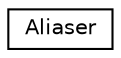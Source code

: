 digraph "Graphical Class Hierarchy"
{
  edge [fontname="Helvetica",fontsize="10",labelfontname="Helvetica",labelfontsize="10"];
  node [fontname="Helvetica",fontsize="10",shape=record];
  rankdir="LR";
  Node1 [label="Aliaser",height=0.2,width=0.4,color="black", fillcolor="white", style="filled",URL="$classAliaser.html"];
}
